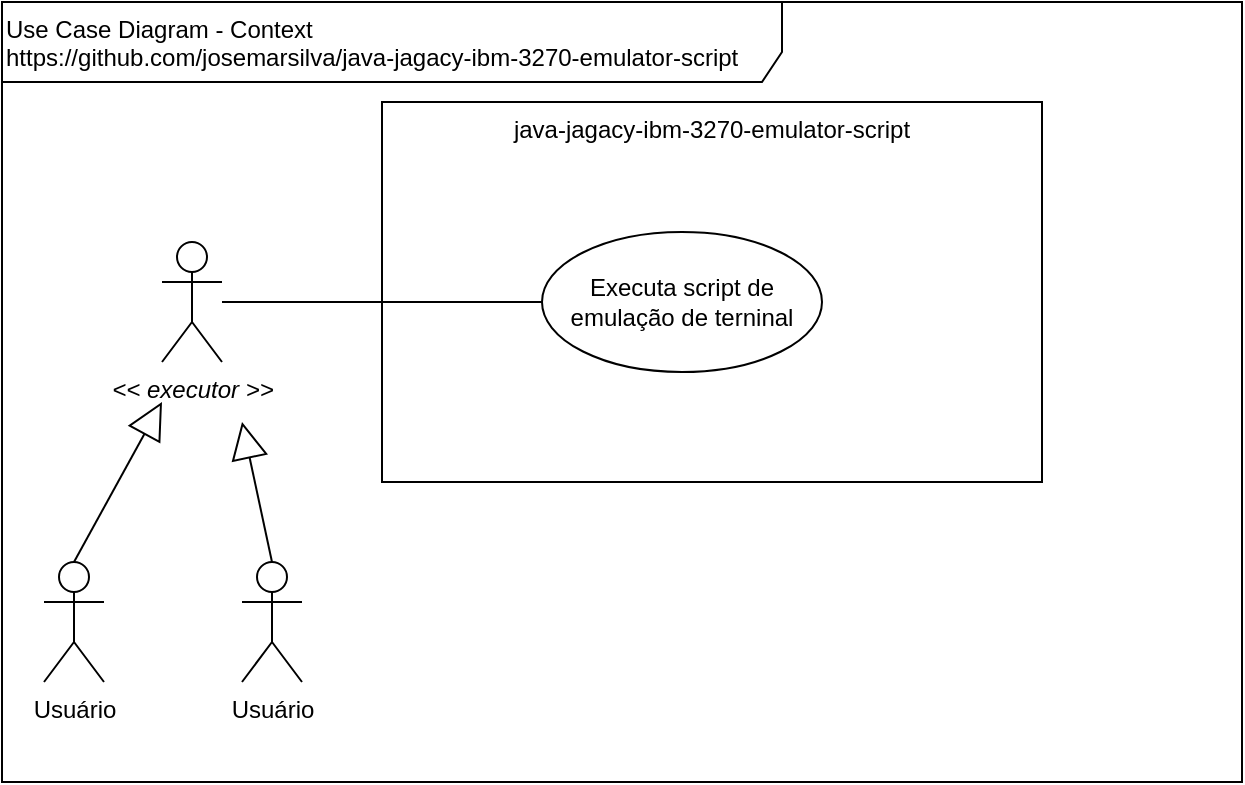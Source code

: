 <mxfile version="10.8.0" type="device"><diagram id="fMGpiNhVeqn0YMsLJxzh" name="Página-1"><mxGraphModel dx="752" dy="536" grid="1" gridSize="10" guides="1" tooltips="1" connect="1" arrows="1" fold="1" page="1" pageScale="1" pageWidth="827" pageHeight="1169" math="0" shadow="0"><root><mxCell id="0"/><mxCell id="1" parent="0"/><mxCell id="6OetropUeBoLzL2Sj7KS-1" value="Use Case Diagram - Context&lt;br&gt;https://github.com/josemarsilva/java-jagacy-ibm-3270-emulator-script&lt;br&gt;" style="shape=umlFrame;whiteSpace=wrap;html=1;width=390;height=40;verticalAlign=top;align=left;" parent="1" vertex="1"><mxGeometry x="10" y="10" width="620" height="390" as="geometry"/></mxCell><mxCell id="6OetropUeBoLzL2Sj7KS-2" value="&lt;div style=&quot;text-align: center&quot;&gt;&lt;span&gt;&amp;lt;&amp;lt; executor &amp;gt;&amp;gt;&lt;/span&gt;&lt;/div&gt;" style="shape=umlActor;verticalLabelPosition=bottom;labelBackgroundColor=#ffffff;verticalAlign=top;html=1;align=center;fontStyle=2" parent="1" vertex="1"><mxGeometry x="90" y="130" width="30" height="60" as="geometry"/></mxCell><mxCell id="6OetropUeBoLzL2Sj7KS-3" value="&lt;div style=&quot;text-align: center&quot;&gt;java-jagacy-ibm-3270-emulator-script&lt;br&gt;&lt;/div&gt;" style="rounded=0;whiteSpace=wrap;html=1;align=center;verticalAlign=top;" parent="1" vertex="1"><mxGeometry x="200" y="60" width="330" height="190" as="geometry"/></mxCell><mxCell id="6OetropUeBoLzL2Sj7KS-4" value="Executa script de emulação de terninal" style="ellipse;whiteSpace=wrap;html=1;align=center;" parent="1" vertex="1"><mxGeometry x="280" y="125" width="140" height="70" as="geometry"/></mxCell><mxCell id="6OetropUeBoLzL2Sj7KS-5" style="edgeStyle=orthogonalEdgeStyle;rounded=0;orthogonalLoop=1;jettySize=auto;html=1;endArrow=none;endFill=0;" parent="1" source="6OetropUeBoLzL2Sj7KS-2" target="6OetropUeBoLzL2Sj7KS-4" edge="1"><mxGeometry relative="1" as="geometry"/></mxCell><mxCell id="TvG4tWcSwY-8zD611aaG-1" value="&lt;div style=&quot;text-align: center&quot;&gt;&lt;span&gt;Usuário&lt;/span&gt;&lt;/div&gt;" style="shape=umlActor;verticalLabelPosition=bottom;labelBackgroundColor=#ffffff;verticalAlign=top;html=1;align=center;" vertex="1" parent="1"><mxGeometry x="31" y="290" width="30" height="60" as="geometry"/></mxCell><mxCell id="TvG4tWcSwY-8zD611aaG-4" value="" style="endArrow=block;endSize=16;endFill=0;html=1;exitX=0.5;exitY=0;exitDx=0;exitDy=0;exitPerimeter=0;" edge="1" parent="1" source="TvG4tWcSwY-8zD611aaG-1"><mxGeometry width="160" relative="1" as="geometry"><mxPoint x="80" y="220" as="sourcePoint"/><mxPoint x="90" y="210" as="targetPoint"/></mxGeometry></mxCell><mxCell id="TvG4tWcSwY-8zD611aaG-5" value="&lt;div style=&quot;text-align: center&quot;&gt;&lt;span&gt;Usuário&lt;/span&gt;&lt;/div&gt;" style="shape=umlActor;verticalLabelPosition=bottom;labelBackgroundColor=#ffffff;verticalAlign=top;html=1;align=center;" vertex="1" parent="1"><mxGeometry x="130" y="290" width="30" height="60" as="geometry"/></mxCell><mxCell id="TvG4tWcSwY-8zD611aaG-6" value="" style="endArrow=block;endSize=16;endFill=0;html=1;exitX=0.5;exitY=0;exitDx=0;exitDy=0;exitPerimeter=0;" edge="1" parent="1" source="TvG4tWcSwY-8zD611aaG-5"><mxGeometry width="160" relative="1" as="geometry"><mxPoint x="45" y="300" as="sourcePoint"/><mxPoint x="130" y="220" as="targetPoint"/></mxGeometry></mxCell></root></mxGraphModel></diagram></mxfile>